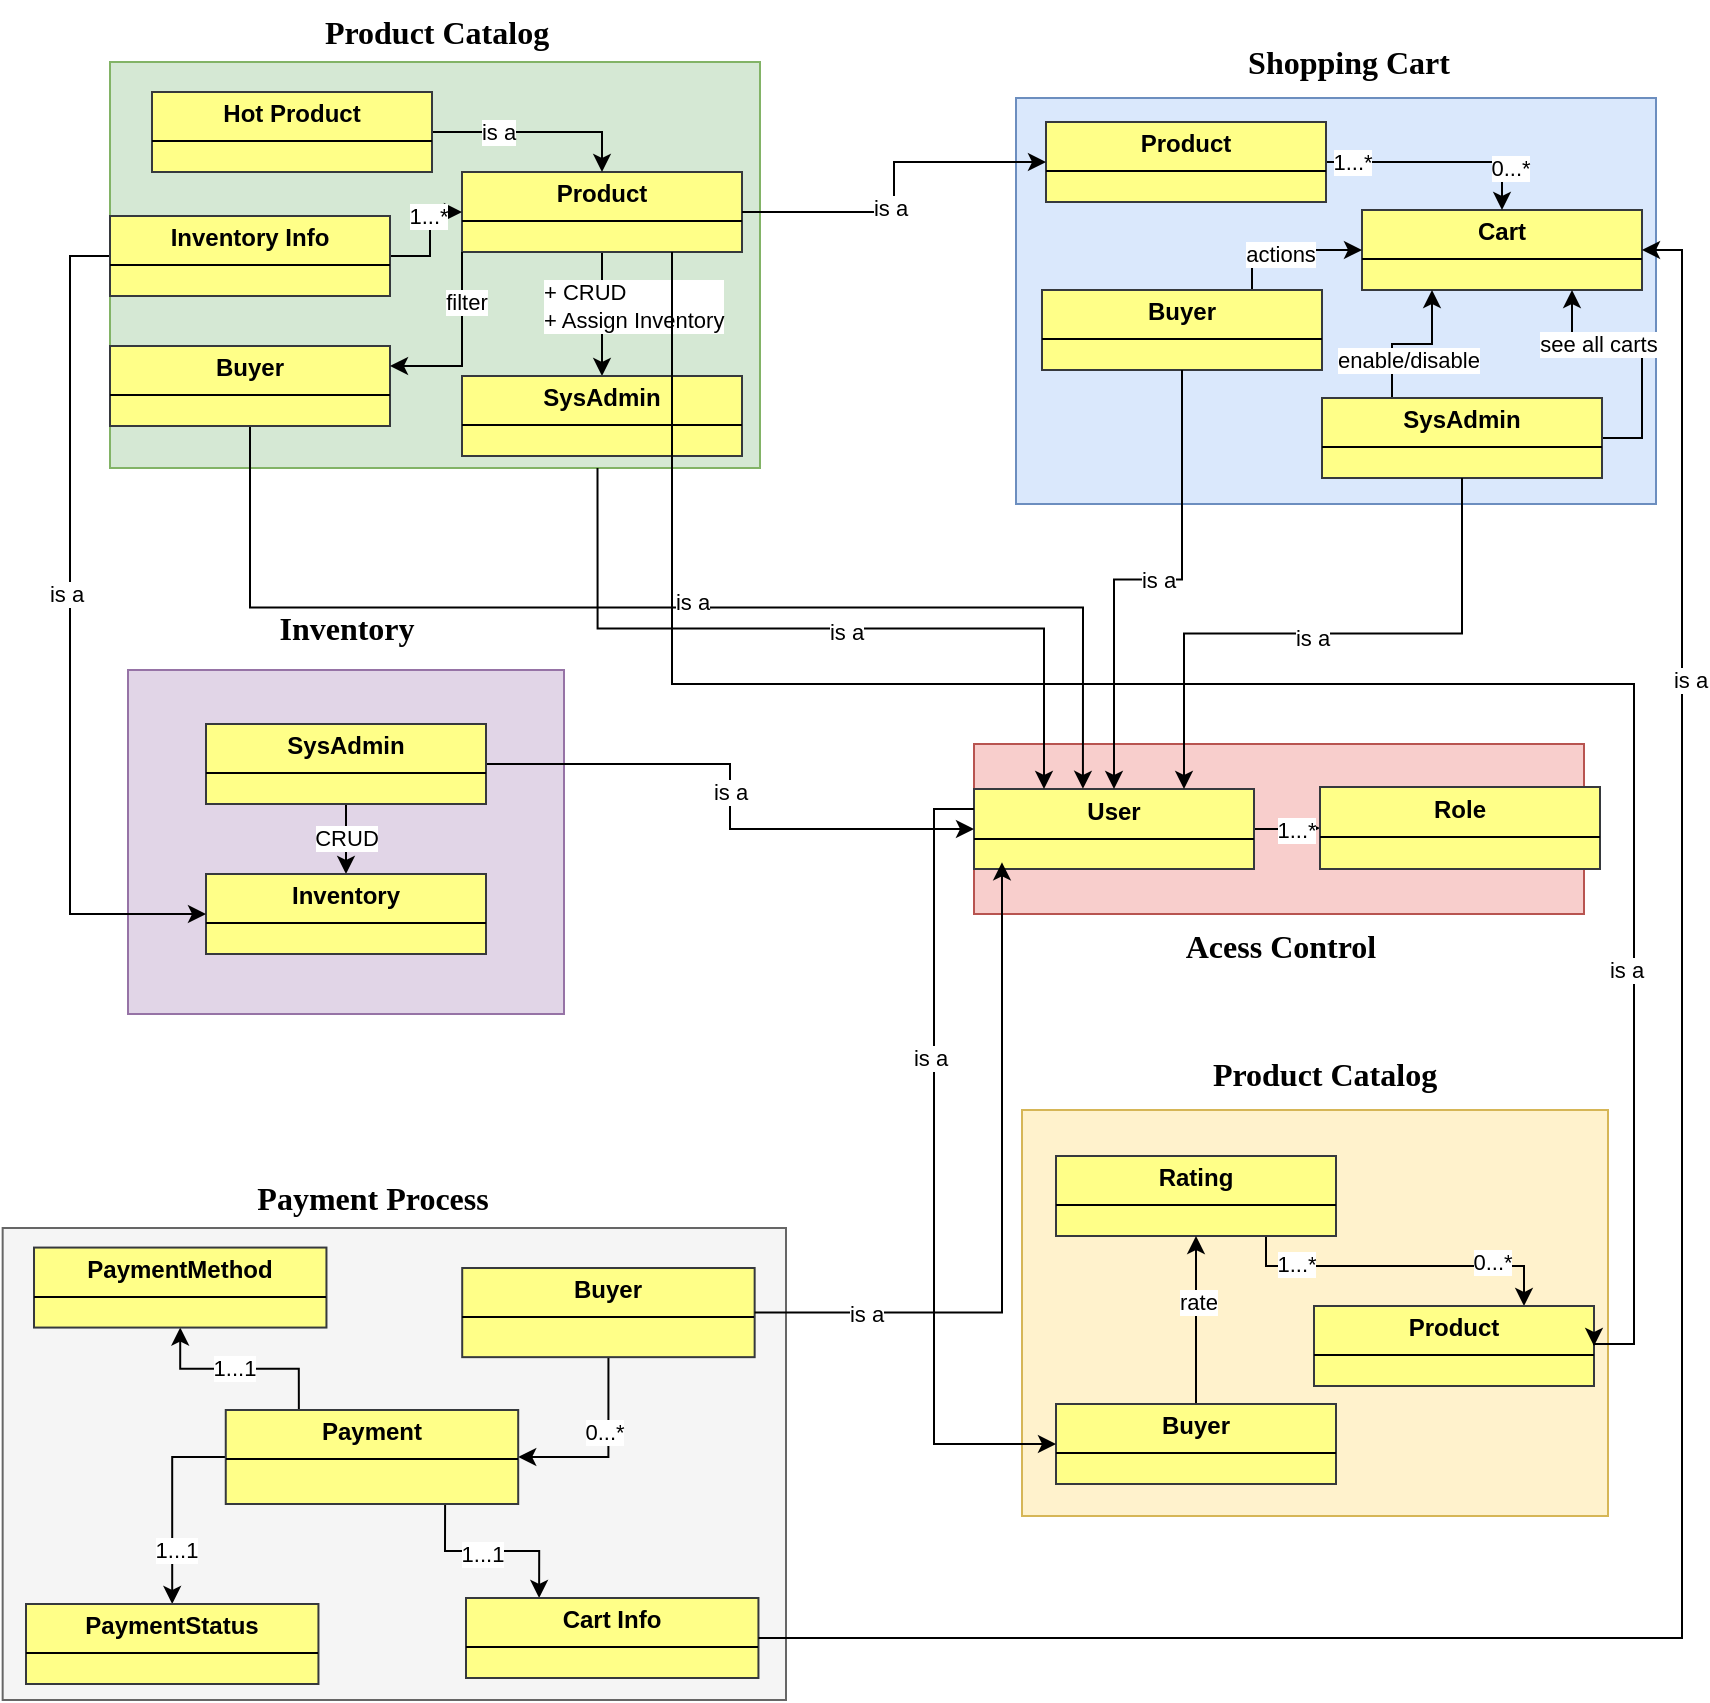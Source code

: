 <mxfile version="28.2.3">
  <diagram name="Conceptual Model (Original)" id="SswfyS4V0T0tMm6j7hZ1">
    <mxGraphModel dx="1442" dy="962" grid="0" gridSize="10" guides="1" tooltips="1" connect="1" arrows="1" fold="1" page="0" pageScale="1" pageWidth="827" pageHeight="1169" math="0" shadow="0">
      <root>
        <mxCell id="sfA238IPMwlKO-HkluRP-0" />
        <mxCell id="sfA238IPMwlKO-HkluRP-1" parent="sfA238IPMwlKO-HkluRP-0" />
        <mxCell id="sfA238IPMwlKO-HkluRP-2" value="" style="group" parent="sfA238IPMwlKO-HkluRP-1" connectable="0" vertex="1">
          <mxGeometry x="332" y="490" width="293" height="237" as="geometry" />
        </mxCell>
        <mxCell id="sfA238IPMwlKO-HkluRP-3" value="" style="rounded=0;whiteSpace=wrap;html=1;fillColor=#fff2cc;strokeColor=#d6b656;" parent="sfA238IPMwlKO-HkluRP-2" vertex="1">
          <mxGeometry y="34" width="293" height="203" as="geometry" />
        </mxCell>
        <mxCell id="sfA238IPMwlKO-HkluRP-4" value="Product Catalog" style="text;html=1;align=center;verticalAlign=middle;resizable=0;points=[];autosize=1;strokeColor=none;fillColor=none;fontSize=16;fontFamily=Times New Roman;fontStyle=1" parent="sfA238IPMwlKO-HkluRP-2" vertex="1">
          <mxGeometry x="89.5" width="122" height="31" as="geometry" />
        </mxCell>
        <mxCell id="sfA238IPMwlKO-HkluRP-5" style="edgeStyle=orthogonalEdgeStyle;rounded=0;orthogonalLoop=1;jettySize=auto;html=1;exitX=0.75;exitY=1;exitDx=0;exitDy=0;entryX=0.75;entryY=0;entryDx=0;entryDy=0;" parent="sfA238IPMwlKO-HkluRP-2" source="sfA238IPMwlKO-HkluRP-8" target="sfA238IPMwlKO-HkluRP-9" edge="1">
          <mxGeometry relative="1" as="geometry">
            <Array as="points">
              <mxPoint x="122" y="112" />
              <mxPoint x="251" y="112" />
            </Array>
          </mxGeometry>
        </mxCell>
        <mxCell id="sfA238IPMwlKO-HkluRP-6" value="1...*" style="edgeLabel;html=1;align=center;verticalAlign=middle;resizable=0;points=[];" parent="sfA238IPMwlKO-HkluRP-5" connectable="0" vertex="1">
          <mxGeometry x="-0.632" y="1" relative="1" as="geometry">
            <mxPoint as="offset" />
          </mxGeometry>
        </mxCell>
        <mxCell id="sfA238IPMwlKO-HkluRP-7" value="0...*" style="edgeLabel;html=1;align=center;verticalAlign=middle;resizable=0;points=[];" parent="sfA238IPMwlKO-HkluRP-5" connectable="0" vertex="1">
          <mxGeometry x="0.552" y="2" relative="1" as="geometry">
            <mxPoint as="offset" />
          </mxGeometry>
        </mxCell>
        <mxCell id="sfA238IPMwlKO-HkluRP-8" value="&lt;p style=&quot;margin:0px;margin-top:4px;text-align:center;&quot;&gt;&lt;b&gt;Rating&lt;/b&gt;&lt;/p&gt;&lt;hr size=&quot;1&quot; style=&quot;border-style:solid;&quot;&gt;&lt;div style=&quot;height:2px;&quot;&gt;&lt;/div&gt;" style="verticalAlign=top;align=left;overflow=fill;html=1;whiteSpace=wrap;fillColor=#ffff88;strokeColor=#36393d;" parent="sfA238IPMwlKO-HkluRP-2" vertex="1">
          <mxGeometry x="17" y="57" width="140" height="40" as="geometry" />
        </mxCell>
        <mxCell id="sfA238IPMwlKO-HkluRP-9" value="&lt;p style=&quot;margin:0px;margin-top:4px;text-align:center;&quot;&gt;&lt;b&gt;Product&lt;/b&gt;&lt;/p&gt;&lt;hr size=&quot;1&quot; style=&quot;border-style:solid;&quot;&gt;&lt;div style=&quot;height:2px;&quot;&gt;&lt;/div&gt;" style="verticalAlign=top;align=left;overflow=fill;html=1;whiteSpace=wrap;fillColor=#ffff88;strokeColor=#36393d;" parent="sfA238IPMwlKO-HkluRP-2" vertex="1">
          <mxGeometry x="146" y="132" width="140" height="40" as="geometry" />
        </mxCell>
        <mxCell id="sfA238IPMwlKO-HkluRP-10" style="edgeStyle=orthogonalEdgeStyle;rounded=0;orthogonalLoop=1;jettySize=auto;html=1;exitX=0.5;exitY=0;exitDx=0;exitDy=0;entryX=0.5;entryY=1;entryDx=0;entryDy=0;" parent="sfA238IPMwlKO-HkluRP-2" source="sfA238IPMwlKO-HkluRP-12" target="sfA238IPMwlKO-HkluRP-8" edge="1">
          <mxGeometry relative="1" as="geometry">
            <Array as="points">
              <mxPoint x="87" y="131" />
              <mxPoint x="87" y="131" />
            </Array>
          </mxGeometry>
        </mxCell>
        <mxCell id="sfA238IPMwlKO-HkluRP-11" value="rate" style="edgeLabel;html=1;align=center;verticalAlign=middle;resizable=0;points=[];" parent="sfA238IPMwlKO-HkluRP-10" connectable="0" vertex="1">
          <mxGeometry x="0.209" relative="1" as="geometry">
            <mxPoint x="1" as="offset" />
          </mxGeometry>
        </mxCell>
        <mxCell id="sfA238IPMwlKO-HkluRP-12" value="&lt;p style=&quot;margin:0px;margin-top:4px;text-align:center;&quot;&gt;&lt;b&gt;Buyer&lt;/b&gt;&lt;/p&gt;&lt;hr size=&quot;1&quot; style=&quot;border-style:solid;&quot;&gt;&lt;div style=&quot;height:2px;&quot;&gt;&lt;/div&gt;" style="verticalAlign=top;align=left;overflow=fill;html=1;whiteSpace=wrap;fillColor=#ffff88;strokeColor=#36393d;" parent="sfA238IPMwlKO-HkluRP-2" vertex="1">
          <mxGeometry x="17" y="181" width="140" height="40" as="geometry" />
        </mxCell>
        <mxCell id="sfA238IPMwlKO-HkluRP-13" value="" style="group" parent="sfA238IPMwlKO-HkluRP-1" connectable="0" vertex="1">
          <mxGeometry x="-162" y="556" width="376" height="263" as="geometry" />
        </mxCell>
        <mxCell id="sfA238IPMwlKO-HkluRP-14" value="" style="rounded=0;whiteSpace=wrap;html=1;fillColor=#f5f5f5;strokeColor=#666666;fontColor=#333333;" parent="sfA238IPMwlKO-HkluRP-13" vertex="1">
          <mxGeometry x="-15.67" y="27" width="391.67" height="236" as="geometry" />
        </mxCell>
        <mxCell id="sfA238IPMwlKO-HkluRP-15" value="Payment Process&lt;span style=&quot;color: rgba(0, 0, 0, 0); font-family: monospace; font-size: 0px; font-weight: 400; text-align: start;&quot;&gt;%3CmxGraphModel%3E%3Croot%3E%3CmxCell%20id%3D%220%22%2F%3E%3CmxCell%20id%3D%221%22%20parent%3D%220%22%2F%3E%3CmxCell%20id%3D%222%22%20value%3D%22Product%20Catalog%22%20style%3D%22text%3Bhtml%3D1%3Balign%3Dcenter%3BverticalAlign%3Dmiddle%3Bresizable%3D0%3Bpoints%3D%5B%5D%3Bautosize%3D1%3BstrokeColor%3Dnone%3BfillColor%3Dnone%3BfontSize%3D16%3BfontFamily%3DTimes%20New%20Roman%3BfontStyle%3D1%22%20vertex%3D%221%22%20parent%3D%221%22%3E%3CmxGeometry%20x%3D%22-34.5%22%20y%3D%22-31%22%20width%3D%22122%22%20height%3D%2231%22%20as%3D%22geometry%22%2F%3E%3C%2FmxCell%3E%3C%2Froot%3E%3C%2FmxGraphModel%3E&lt;/span&gt;" style="text;html=1;align=center;verticalAlign=middle;resizable=0;points=[];autosize=1;strokeColor=none;fillColor=none;fontSize=16;fontFamily=Times New Roman;fontStyle=1" parent="sfA238IPMwlKO-HkluRP-13" vertex="1">
          <mxGeometry x="105.493" y="-4.0" width="127" height="31" as="geometry" />
        </mxCell>
        <mxCell id="sfA238IPMwlKO-HkluRP-16" style="edgeStyle=orthogonalEdgeStyle;rounded=0;orthogonalLoop=1;jettySize=auto;html=1;exitX=0.5;exitY=1;exitDx=0;exitDy=0;entryX=1;entryY=0.5;entryDx=0;entryDy=0;" parent="sfA238IPMwlKO-HkluRP-13" source="sfA238IPMwlKO-HkluRP-18" target="sfA238IPMwlKO-HkluRP-25" edge="1">
          <mxGeometry relative="1" as="geometry" />
        </mxCell>
        <mxCell id="sfA238IPMwlKO-HkluRP-17" value="0...*" style="edgeLabel;html=1;align=center;verticalAlign=middle;resizable=0;points=[];" parent="sfA238IPMwlKO-HkluRP-16" connectable="0" vertex="1">
          <mxGeometry x="-0.208" y="-2" relative="1" as="geometry">
            <mxPoint as="offset" />
          </mxGeometry>
        </mxCell>
        <mxCell id="sfA238IPMwlKO-HkluRP-18" value="&lt;p style=&quot;margin:0px;margin-top:4px;text-align:center;&quot;&gt;&lt;b&gt;Buyer&lt;/b&gt;&lt;/p&gt;&lt;hr size=&quot;1&quot; style=&quot;border-style:solid;&quot;&gt;&lt;div style=&quot;height:2px;&quot;&gt;&lt;/div&gt;" style="verticalAlign=top;align=left;overflow=fill;html=1;whiteSpace=wrap;fillColor=#ffff88;strokeColor=#36393d;" parent="sfA238IPMwlKO-HkluRP-13" vertex="1">
          <mxGeometry x="214.107" y="47.003" width="146.222" height="44.576" as="geometry" />
        </mxCell>
        <mxCell id="sfA238IPMwlKO-HkluRP-19" style="edgeStyle=orthogonalEdgeStyle;rounded=0;orthogonalLoop=1;jettySize=auto;html=1;exitX=0.75;exitY=1;exitDx=0;exitDy=0;entryX=0.25;entryY=0;entryDx=0;entryDy=0;" parent="sfA238IPMwlKO-HkluRP-13" source="sfA238IPMwlKO-HkluRP-25" target="sfA238IPMwlKO-HkluRP-28" edge="1">
          <mxGeometry relative="1" as="geometry" />
        </mxCell>
        <mxCell id="sfA238IPMwlKO-HkluRP-20" value="1...1" style="edgeLabel;html=1;align=center;verticalAlign=middle;resizable=0;points=[];" parent="sfA238IPMwlKO-HkluRP-19" connectable="0" vertex="1">
          <mxGeometry x="-0.107" y="-1" relative="1" as="geometry">
            <mxPoint as="offset" />
          </mxGeometry>
        </mxCell>
        <mxCell id="sfA238IPMwlKO-HkluRP-21" style="edgeStyle=orthogonalEdgeStyle;rounded=0;orthogonalLoop=1;jettySize=auto;html=1;exitX=0;exitY=0.5;exitDx=0;exitDy=0;" parent="sfA238IPMwlKO-HkluRP-13" source="sfA238IPMwlKO-HkluRP-25" target="sfA238IPMwlKO-HkluRP-27" edge="1">
          <mxGeometry relative="1" as="geometry" />
        </mxCell>
        <mxCell id="sfA238IPMwlKO-HkluRP-22" value="1...1" style="edgeLabel;html=1;align=center;verticalAlign=middle;resizable=0;points=[];" parent="sfA238IPMwlKO-HkluRP-21" connectable="0" vertex="1">
          <mxGeometry x="0.466" y="2" relative="1" as="geometry">
            <mxPoint as="offset" />
          </mxGeometry>
        </mxCell>
        <mxCell id="sfA238IPMwlKO-HkluRP-23" style="edgeStyle=orthogonalEdgeStyle;rounded=0;orthogonalLoop=1;jettySize=auto;html=1;exitX=0.25;exitY=0;exitDx=0;exitDy=0;entryX=0.5;entryY=1;entryDx=0;entryDy=0;" parent="sfA238IPMwlKO-HkluRP-13" source="sfA238IPMwlKO-HkluRP-25" target="sfA238IPMwlKO-HkluRP-26" edge="1">
          <mxGeometry relative="1" as="geometry" />
        </mxCell>
        <mxCell id="sfA238IPMwlKO-HkluRP-24" value="1...1" style="edgeLabel;html=1;align=center;verticalAlign=middle;resizable=0;points=[];" parent="sfA238IPMwlKO-HkluRP-23" connectable="0" vertex="1">
          <mxGeometry x="0.054" y="-1" relative="1" as="geometry">
            <mxPoint as="offset" />
          </mxGeometry>
        </mxCell>
        <mxCell id="sfA238IPMwlKO-HkluRP-25" value="&lt;p style=&quot;margin:0px;margin-top:4px;text-align:center;&quot;&gt;&lt;b&gt;Payment&lt;/b&gt;&lt;/p&gt;&lt;hr size=&quot;1&quot; style=&quot;border-style:solid;&quot;&gt;&lt;div style=&quot;height:2px;&quot;&gt;&lt;/div&gt;" style="verticalAlign=top;align=left;overflow=fill;html=1;whiteSpace=wrap;fillColor=#ffff88;strokeColor=#36393d;" parent="sfA238IPMwlKO-HkluRP-13" vertex="1">
          <mxGeometry x="95.878" y="118" width="146.222" height="47" as="geometry" />
        </mxCell>
        <mxCell id="sfA238IPMwlKO-HkluRP-26" value="&lt;p style=&quot;margin:0px;margin-top:4px;text-align:center;&quot;&gt;&lt;b&gt;PaymentMethod&lt;/b&gt;&lt;/p&gt;&lt;hr size=&quot;1&quot; style=&quot;border-style:solid;&quot;&gt;&lt;div style=&quot;height:2px;&quot;&gt;&lt;/div&gt;" style="verticalAlign=top;align=left;overflow=fill;html=1;whiteSpace=wrap;fillColor=#ffff88;strokeColor=#36393d;" parent="sfA238IPMwlKO-HkluRP-13" vertex="1">
          <mxGeometry x="0.004" y="36.78" width="146.222" height="40" as="geometry" />
        </mxCell>
        <mxCell id="sfA238IPMwlKO-HkluRP-27" value="&lt;p style=&quot;margin:0px;margin-top:4px;text-align:center;&quot;&gt;&lt;b&gt;PaymentStatus&lt;/b&gt;&lt;/p&gt;&lt;hr size=&quot;1&quot; style=&quot;border-style:solid;&quot;&gt;&lt;div style=&quot;height:2px;&quot;&gt;&lt;/div&gt;" style="verticalAlign=top;align=left;overflow=fill;html=1;whiteSpace=wrap;fillColor=#ffff88;strokeColor=#36393d;" parent="sfA238IPMwlKO-HkluRP-13" vertex="1">
          <mxGeometry x="-4" y="215" width="146.222" height="40" as="geometry" />
        </mxCell>
        <mxCell id="sfA238IPMwlKO-HkluRP-28" value="&lt;p style=&quot;margin:0px;margin-top:4px;text-align:center;&quot;&gt;&lt;b&gt;Cart Info&lt;/b&gt;&lt;/p&gt;&lt;hr size=&quot;1&quot; style=&quot;border-style:solid;&quot;&gt;&lt;div style=&quot;height:2px;&quot;&gt;&lt;/div&gt;" style="verticalAlign=top;align=left;overflow=fill;html=1;whiteSpace=wrap;fillColor=#ffff88;strokeColor=#36393d;" parent="sfA238IPMwlKO-HkluRP-13" vertex="1">
          <mxGeometry x="216.001" y="212" width="146.222" height="40" as="geometry" />
        </mxCell>
        <mxCell id="sfA238IPMwlKO-HkluRP-29" value="" style="group" parent="sfA238IPMwlKO-HkluRP-1" connectable="0" vertex="1">
          <mxGeometry x="308" y="305" width="305" height="152" as="geometry" />
        </mxCell>
        <mxCell id="sfA238IPMwlKO-HkluRP-30" value="" style="group" parent="sfA238IPMwlKO-HkluRP-29" connectable="0" vertex="1">
          <mxGeometry width="305" height="121" as="geometry" />
        </mxCell>
        <mxCell id="sfA238IPMwlKO-HkluRP-31" value="" style="rounded=0;whiteSpace=wrap;html=1;fillColor=#f8cecc;strokeColor=#b85450;" parent="sfA238IPMwlKO-HkluRP-30" vertex="1">
          <mxGeometry y="36" width="305" height="85" as="geometry" />
        </mxCell>
        <mxCell id="sfA238IPMwlKO-HkluRP-32" style="edgeStyle=orthogonalEdgeStyle;rounded=0;orthogonalLoop=1;jettySize=auto;html=1;exitX=1;exitY=0.5;exitDx=0;exitDy=0;" parent="sfA238IPMwlKO-HkluRP-30" source="sfA238IPMwlKO-HkluRP-34" target="sfA238IPMwlKO-HkluRP-35" edge="1">
          <mxGeometry relative="1" as="geometry" />
        </mxCell>
        <mxCell id="sfA238IPMwlKO-HkluRP-33" value="1...*" style="edgeLabel;html=1;align=center;verticalAlign=middle;resizable=0;points=[];" parent="sfA238IPMwlKO-HkluRP-32" connectable="0" vertex="1">
          <mxGeometry x="0.284" y="-1" relative="1" as="geometry">
            <mxPoint as="offset" />
          </mxGeometry>
        </mxCell>
        <mxCell id="sfA238IPMwlKO-HkluRP-34" value="&lt;p style=&quot;margin:0px;margin-top:4px;text-align:center;&quot;&gt;&lt;b&gt;User&lt;/b&gt;&lt;/p&gt;&lt;hr size=&quot;1&quot; style=&quot;border-style:solid;&quot;&gt;&lt;div style=&quot;height:2px;&quot;&gt;&lt;/div&gt;" style="verticalAlign=top;align=left;overflow=fill;html=1;whiteSpace=wrap;fillColor=#ffff88;strokeColor=#36393d;" parent="sfA238IPMwlKO-HkluRP-30" vertex="1">
          <mxGeometry y="58.5" width="140" height="40" as="geometry" />
        </mxCell>
        <mxCell id="sfA238IPMwlKO-HkluRP-35" value="&lt;p style=&quot;margin:0px;margin-top:4px;text-align:center;&quot;&gt;&lt;b&gt;Role&lt;/b&gt;&lt;/p&gt;&lt;hr size=&quot;1&quot; style=&quot;border-style:solid;&quot;&gt;&lt;div style=&quot;height:2px;&quot;&gt;&lt;/div&gt;" style="verticalAlign=top;align=left;overflow=fill;html=1;whiteSpace=wrap;fillColor=#ffff88;strokeColor=#36393d;" parent="sfA238IPMwlKO-HkluRP-30" vertex="1">
          <mxGeometry x="173" y="57.5" width="140" height="41" as="geometry" />
        </mxCell>
        <mxCell id="sfA238IPMwlKO-HkluRP-36" value="Acess Control" style="text;html=1;align=center;verticalAlign=middle;resizable=0;points=[];autosize=1;strokeColor=none;fillColor=none;fontSize=16;fontFamily=Times New Roman;fontStyle=1" parent="sfA238IPMwlKO-HkluRP-29" vertex="1">
          <mxGeometry x="98" y="121" width="109" height="31" as="geometry" />
        </mxCell>
        <mxCell id="sfA238IPMwlKO-HkluRP-37" value="" style="group" parent="sfA238IPMwlKO-HkluRP-1" connectable="0" vertex="1">
          <mxGeometry x="-115" y="267" width="218" height="209" as="geometry" />
        </mxCell>
        <mxCell id="sfA238IPMwlKO-HkluRP-38" value="" style="rounded=0;whiteSpace=wrap;html=1;fillColor=#e1d5e7;strokeColor=#9673a6;" parent="sfA238IPMwlKO-HkluRP-37" vertex="1">
          <mxGeometry y="37" width="218" height="172" as="geometry" />
        </mxCell>
        <mxCell id="sfA238IPMwlKO-HkluRP-39" value="Inventory" style="text;html=1;align=center;verticalAlign=middle;resizable=0;points=[];autosize=1;strokeColor=none;fillColor=none;fontSize=16;fontFamily=Times New Roman;fontStyle=1" parent="sfA238IPMwlKO-HkluRP-37" vertex="1">
          <mxGeometry x="69" width="80" height="31" as="geometry" />
        </mxCell>
        <mxCell id="sfA238IPMwlKO-HkluRP-40" value="" style="group" parent="sfA238IPMwlKO-HkluRP-1" connectable="0" vertex="1">
          <mxGeometry x="329" y="-16" width="320" height="237" as="geometry" />
        </mxCell>
        <mxCell id="sfA238IPMwlKO-HkluRP-41" value="" style="rounded=0;whiteSpace=wrap;html=1;fillColor=#dae8fc;strokeColor=#6c8ebf;" parent="sfA238IPMwlKO-HkluRP-40" vertex="1">
          <mxGeometry y="34" width="320" height="203" as="geometry" />
        </mxCell>
        <mxCell id="sfA238IPMwlKO-HkluRP-42" value="Shopping Cart" style="text;html=1;align=center;verticalAlign=middle;resizable=0;points=[];autosize=1;strokeColor=none;fillColor=none;fontSize=16;fontFamily=Times New Roman;fontStyle=1" parent="sfA238IPMwlKO-HkluRP-40" vertex="1">
          <mxGeometry x="110.853" width="111" height="31" as="geometry" />
        </mxCell>
        <mxCell id="sfA238IPMwlKO-HkluRP-43" value="&lt;p style=&quot;margin:0px;margin-top:4px;text-align:center;&quot;&gt;&lt;b&gt;Cart&lt;/b&gt;&lt;/p&gt;&lt;hr size=&quot;1&quot; style=&quot;border-style:solid;&quot;&gt;&lt;div style=&quot;height:2px;&quot;&gt;&lt;/div&gt;" style="verticalAlign=top;align=left;overflow=fill;html=1;whiteSpace=wrap;fillColor=#ffff88;strokeColor=#36393d;" parent="sfA238IPMwlKO-HkluRP-40" vertex="1">
          <mxGeometry x="173" y="90" width="140" height="40" as="geometry" />
        </mxCell>
        <mxCell id="sfA238IPMwlKO-HkluRP-44" style="edgeStyle=orthogonalEdgeStyle;rounded=0;orthogonalLoop=1;jettySize=auto;html=1;exitX=1;exitY=0.5;exitDx=0;exitDy=0;entryX=0.5;entryY=0;entryDx=0;entryDy=0;" parent="sfA238IPMwlKO-HkluRP-40" source="sfA238IPMwlKO-HkluRP-47" target="sfA238IPMwlKO-HkluRP-43" edge="1">
          <mxGeometry relative="1" as="geometry" />
        </mxCell>
        <mxCell id="sfA238IPMwlKO-HkluRP-45" value="1...*" style="edgeLabel;html=1;align=center;verticalAlign=middle;resizable=0;points=[];" parent="sfA238IPMwlKO-HkluRP-44" connectable="0" vertex="1">
          <mxGeometry x="-0.768" relative="1" as="geometry">
            <mxPoint as="offset" />
          </mxGeometry>
        </mxCell>
        <mxCell id="sfA238IPMwlKO-HkluRP-46" value="0...*" style="edgeLabel;html=1;align=center;verticalAlign=middle;resizable=0;points=[];" parent="sfA238IPMwlKO-HkluRP-44" connectable="0" vertex="1">
          <mxGeometry x="0.789" y="-2" relative="1" as="geometry">
            <mxPoint x="6" y="-9" as="offset" />
          </mxGeometry>
        </mxCell>
        <mxCell id="sfA238IPMwlKO-HkluRP-47" value="&lt;p style=&quot;margin:0px;margin-top:4px;text-align:center;&quot;&gt;&lt;b&gt;Product&lt;/b&gt;&lt;/p&gt;&lt;hr size=&quot;1&quot; style=&quot;border-style:solid;&quot;&gt;&lt;div style=&quot;height:2px;&quot;&gt;&lt;/div&gt;" style="verticalAlign=top;align=left;overflow=fill;html=1;whiteSpace=wrap;fillColor=#ffff88;strokeColor=#36393d;" parent="sfA238IPMwlKO-HkluRP-40" vertex="1">
          <mxGeometry x="15" y="46" width="140" height="40" as="geometry" />
        </mxCell>
        <mxCell id="sfA238IPMwlKO-HkluRP-48" style="edgeStyle=orthogonalEdgeStyle;rounded=0;orthogonalLoop=1;jettySize=auto;html=1;exitX=0.25;exitY=0;exitDx=0;exitDy=0;entryX=0.25;entryY=1;entryDx=0;entryDy=0;" parent="sfA238IPMwlKO-HkluRP-40" source="sfA238IPMwlKO-HkluRP-52" target="sfA238IPMwlKO-HkluRP-43" edge="1">
          <mxGeometry relative="1" as="geometry" />
        </mxCell>
        <mxCell id="sfA238IPMwlKO-HkluRP-49" value="enable/disable" style="edgeLabel;html=1;align=center;verticalAlign=middle;resizable=0;points=[];" parent="sfA238IPMwlKO-HkluRP-48" connectable="0" vertex="1">
          <mxGeometry x="-0.438" y="1" relative="1" as="geometry">
            <mxPoint x="9" y="2" as="offset" />
          </mxGeometry>
        </mxCell>
        <mxCell id="sfA238IPMwlKO-HkluRP-50" style="edgeStyle=orthogonalEdgeStyle;rounded=0;orthogonalLoop=1;jettySize=auto;html=1;exitX=1;exitY=0.5;exitDx=0;exitDy=0;entryX=0.75;entryY=1;entryDx=0;entryDy=0;" parent="sfA238IPMwlKO-HkluRP-40" source="sfA238IPMwlKO-HkluRP-52" target="sfA238IPMwlKO-HkluRP-43" edge="1">
          <mxGeometry relative="1" as="geometry" />
        </mxCell>
        <mxCell id="sfA238IPMwlKO-HkluRP-51" value="see all carts" style="edgeLabel;html=1;align=center;verticalAlign=middle;resizable=0;points=[];" parent="sfA238IPMwlKO-HkluRP-50" connectable="0" vertex="1">
          <mxGeometry x="0.38" relative="1" as="geometry">
            <mxPoint as="offset" />
          </mxGeometry>
        </mxCell>
        <mxCell id="sfA238IPMwlKO-HkluRP-52" value="&lt;p style=&quot;margin:0px;margin-top:4px;text-align:center;&quot;&gt;&lt;b&gt;SysAdmin&lt;/b&gt;&lt;/p&gt;&lt;hr size=&quot;1&quot; style=&quot;border-style:solid;&quot;&gt;&lt;div style=&quot;height:2px;&quot;&gt;&lt;/div&gt;" style="verticalAlign=top;align=left;overflow=fill;html=1;whiteSpace=wrap;fillColor=#ffff88;strokeColor=#36393d;" parent="sfA238IPMwlKO-HkluRP-40" vertex="1">
          <mxGeometry x="153" y="184" width="140" height="40" as="geometry" />
        </mxCell>
        <mxCell id="sfA238IPMwlKO-HkluRP-53" style="edgeStyle=orthogonalEdgeStyle;rounded=0;orthogonalLoop=1;jettySize=auto;html=1;exitX=0.75;exitY=0;exitDx=0;exitDy=0;" parent="sfA238IPMwlKO-HkluRP-40" source="sfA238IPMwlKO-HkluRP-55" target="sfA238IPMwlKO-HkluRP-43" edge="1">
          <mxGeometry relative="1" as="geometry" />
        </mxCell>
        <mxCell id="sfA238IPMwlKO-HkluRP-54" value="actions" style="edgeLabel;html=1;align=center;verticalAlign=middle;resizable=0;points=[];" parent="sfA238IPMwlKO-HkluRP-53" connectable="0" vertex="1">
          <mxGeometry x="-0.093" y="-2" relative="1" as="geometry">
            <mxPoint as="offset" />
          </mxGeometry>
        </mxCell>
        <mxCell id="sfA238IPMwlKO-HkluRP-55" value="&lt;p style=&quot;margin:0px;margin-top:4px;text-align:center;&quot;&gt;&lt;b&gt;Buyer&lt;/b&gt;&lt;/p&gt;&lt;hr size=&quot;1&quot; style=&quot;border-style:solid;&quot;&gt;&lt;div style=&quot;height:2px;&quot;&gt;&lt;/div&gt;" style="verticalAlign=top;align=left;overflow=fill;html=1;whiteSpace=wrap;fillColor=#ffff88;strokeColor=#36393d;" parent="sfA238IPMwlKO-HkluRP-40" vertex="1">
          <mxGeometry x="13" y="130" width="140" height="40" as="geometry" />
        </mxCell>
        <mxCell id="sfA238IPMwlKO-HkluRP-56" value="" style="group" parent="sfA238IPMwlKO-HkluRP-1" connectable="0" vertex="1">
          <mxGeometry x="-124" y="-31" width="325" height="234" as="geometry" />
        </mxCell>
        <mxCell id="sfA238IPMwlKO-HkluRP-57" value="" style="rounded=0;whiteSpace=wrap;html=1;fillColor=#d5e8d4;strokeColor=#82b366;" parent="sfA238IPMwlKO-HkluRP-56" vertex="1">
          <mxGeometry y="31" width="325" height="203" as="geometry" />
        </mxCell>
        <mxCell id="sfA238IPMwlKO-HkluRP-58" value="Product Catalog" style="text;html=1;align=center;verticalAlign=middle;resizable=0;points=[];autosize=1;strokeColor=none;fillColor=none;fontSize=16;fontFamily=Times New Roman;fontStyle=1" parent="sfA238IPMwlKO-HkluRP-56" vertex="1">
          <mxGeometry x="101.5" width="122" height="31" as="geometry" />
        </mxCell>
        <mxCell id="sfA238IPMwlKO-HkluRP-59" style="edgeStyle=orthogonalEdgeStyle;rounded=0;orthogonalLoop=1;jettySize=auto;html=1;exitX=0.5;exitY=1;exitDx=0;exitDy=0;entryX=0.5;entryY=0;entryDx=0;entryDy=0;" parent="sfA238IPMwlKO-HkluRP-56" source="sfA238IPMwlKO-HkluRP-61" target="sfA238IPMwlKO-HkluRP-62" edge="1">
          <mxGeometry relative="1" as="geometry" />
        </mxCell>
        <mxCell id="sfA238IPMwlKO-HkluRP-60" value="+ CRUD&lt;div&gt;+ Assign Inventory&lt;/div&gt;" style="edgeLabel;html=1;align=left;verticalAlign=middle;resizable=0;points=[];" parent="sfA238IPMwlKO-HkluRP-59" connectable="0" vertex="1">
          <mxGeometry x="-0.252" y="-1" relative="1" as="geometry">
            <mxPoint x="-30" y="4" as="offset" />
          </mxGeometry>
        </mxCell>
        <mxCell id="sfA238IPMwlKO-HkluRP-61" value="&lt;p style=&quot;margin:0px;margin-top:4px;text-align:center;&quot;&gt;&lt;b&gt;Product&lt;/b&gt;&lt;/p&gt;&lt;hr size=&quot;1&quot; style=&quot;border-style:solid;&quot;&gt;&lt;div style=&quot;height:2px;&quot;&gt;&lt;/div&gt;" style="verticalAlign=top;align=left;overflow=fill;html=1;whiteSpace=wrap;fillColor=#ffff88;strokeColor=#36393d;" parent="sfA238IPMwlKO-HkluRP-56" vertex="1">
          <mxGeometry x="176" y="86" width="140" height="40" as="geometry" />
        </mxCell>
        <mxCell id="sfA238IPMwlKO-HkluRP-62" value="&lt;p style=&quot;margin:0px;margin-top:4px;text-align:center;&quot;&gt;&lt;b&gt;SysAdmin&lt;/b&gt;&lt;/p&gt;&lt;hr size=&quot;1&quot; style=&quot;border-style:solid;&quot;&gt;&lt;div style=&quot;height:2px;&quot;&gt;&lt;/div&gt;" style="verticalAlign=top;align=left;overflow=fill;html=1;whiteSpace=wrap;fillColor=#ffff88;strokeColor=#36393d;" parent="sfA238IPMwlKO-HkluRP-56" vertex="1">
          <mxGeometry x="176" y="188" width="140" height="40" as="geometry" />
        </mxCell>
        <mxCell id="sfA238IPMwlKO-HkluRP-63" style="edgeStyle=orthogonalEdgeStyle;rounded=0;orthogonalLoop=1;jettySize=auto;html=1;exitX=0.5;exitY=1;exitDx=0;exitDy=0;entryX=0.5;entryY=0;entryDx=0;entryDy=0;" parent="sfA238IPMwlKO-HkluRP-1" source="sfA238IPMwlKO-HkluRP-67" target="sfA238IPMwlKO-HkluRP-68" edge="1">
          <mxGeometry relative="1" as="geometry" />
        </mxCell>
        <mxCell id="sfA238IPMwlKO-HkluRP-64" value="CRUD" style="edgeLabel;html=1;align=center;verticalAlign=middle;resizable=0;points=[];" parent="sfA238IPMwlKO-HkluRP-63" connectable="0" vertex="1">
          <mxGeometry x="-0.017" relative="1" as="geometry">
            <mxPoint as="offset" />
          </mxGeometry>
        </mxCell>
        <mxCell id="sfA238IPMwlKO-HkluRP-65" style="edgeStyle=orthogonalEdgeStyle;rounded=0;orthogonalLoop=1;jettySize=auto;html=1;exitX=1;exitY=0.5;exitDx=0;exitDy=0;entryX=0;entryY=0.5;entryDx=0;entryDy=0;" parent="sfA238IPMwlKO-HkluRP-1" source="sfA238IPMwlKO-HkluRP-67" target="sfA238IPMwlKO-HkluRP-34" edge="1">
          <mxGeometry relative="1" as="geometry" />
        </mxCell>
        <mxCell id="sfA238IPMwlKO-HkluRP-66" value="is a" style="edgeLabel;html=1;align=center;verticalAlign=middle;resizable=0;points=[];" parent="sfA238IPMwlKO-HkluRP-65" connectable="0" vertex="1">
          <mxGeometry x="-0.015" relative="1" as="geometry">
            <mxPoint as="offset" />
          </mxGeometry>
        </mxCell>
        <mxCell id="sfA238IPMwlKO-HkluRP-67" value="&lt;p style=&quot;margin:0px;margin-top:4px;text-align:center;&quot;&gt;&lt;b&gt;SysAdmin&lt;/b&gt;&lt;/p&gt;&lt;hr size=&quot;1&quot; style=&quot;border-style:solid;&quot;&gt;&lt;div style=&quot;height:2px;&quot;&gt;&lt;/div&gt;" style="verticalAlign=top;align=left;overflow=fill;html=1;whiteSpace=wrap;fillColor=#ffff88;strokeColor=#36393d;" parent="sfA238IPMwlKO-HkluRP-1" vertex="1">
          <mxGeometry x="-76" y="331" width="140" height="40" as="geometry" />
        </mxCell>
        <mxCell id="sfA238IPMwlKO-HkluRP-68" value="&lt;p style=&quot;margin:0px;margin-top:4px;text-align:center;&quot;&gt;&lt;b&gt;Inventory&lt;/b&gt;&lt;/p&gt;&lt;hr size=&quot;1&quot; style=&quot;border-style:solid;&quot;&gt;&lt;div style=&quot;height:2px;&quot;&gt;&lt;/div&gt;" style="verticalAlign=top;align=left;overflow=fill;html=1;whiteSpace=wrap;fillColor=#ffff88;strokeColor=#36393d;" parent="sfA238IPMwlKO-HkluRP-1" vertex="1">
          <mxGeometry x="-76" y="406" width="140" height="40" as="geometry" />
        </mxCell>
        <mxCell id="sfA238IPMwlKO-HkluRP-69" style="edgeStyle=orthogonalEdgeStyle;rounded=0;orthogonalLoop=1;jettySize=auto;html=1;exitX=1;exitY=0.5;exitDx=0;exitDy=0;entryX=0.5;entryY=0;entryDx=0;entryDy=0;" parent="sfA238IPMwlKO-HkluRP-1" source="sfA238IPMwlKO-HkluRP-71" target="sfA238IPMwlKO-HkluRP-61" edge="1">
          <mxGeometry relative="1" as="geometry" />
        </mxCell>
        <mxCell id="sfA238IPMwlKO-HkluRP-70" value="is a" style="edgeLabel;html=1;align=center;verticalAlign=middle;resizable=0;points=[];" parent="sfA238IPMwlKO-HkluRP-69" connectable="0" vertex="1">
          <mxGeometry x="-0.367" relative="1" as="geometry">
            <mxPoint as="offset" />
          </mxGeometry>
        </mxCell>
        <mxCell id="sfA238IPMwlKO-HkluRP-71" value="&lt;p style=&quot;margin:0px;margin-top:4px;text-align:center;&quot;&gt;&lt;b&gt;Hot Product&lt;/b&gt;&lt;/p&gt;&lt;hr size=&quot;1&quot; style=&quot;border-style:solid;&quot;&gt;&lt;div style=&quot;height:2px;&quot;&gt;&lt;/div&gt;" style="verticalAlign=top;align=left;overflow=fill;html=1;whiteSpace=wrap;fillColor=#ffff88;strokeColor=#36393d;" parent="sfA238IPMwlKO-HkluRP-1" vertex="1">
          <mxGeometry x="-103" y="15" width="140" height="40" as="geometry" />
        </mxCell>
        <mxCell id="sfA238IPMwlKO-HkluRP-72" style="edgeStyle=orthogonalEdgeStyle;rounded=0;orthogonalLoop=1;jettySize=auto;html=1;exitX=1;exitY=0.5;exitDx=0;exitDy=0;" parent="sfA238IPMwlKO-HkluRP-1" source="sfA238IPMwlKO-HkluRP-76" target="sfA238IPMwlKO-HkluRP-61" edge="1">
          <mxGeometry relative="1" as="geometry" />
        </mxCell>
        <mxCell id="sfA238IPMwlKO-HkluRP-73" value="1...*" style="edgeLabel;html=1;align=center;verticalAlign=middle;resizable=0;points=[];" parent="sfA238IPMwlKO-HkluRP-72" connectable="0" vertex="1">
          <mxGeometry x="0.372" y="1" relative="1" as="geometry">
            <mxPoint as="offset" />
          </mxGeometry>
        </mxCell>
        <mxCell id="sfA238IPMwlKO-HkluRP-74" style="edgeStyle=orthogonalEdgeStyle;rounded=0;orthogonalLoop=1;jettySize=auto;html=1;exitX=0;exitY=0.5;exitDx=0;exitDy=0;entryX=0;entryY=0.5;entryDx=0;entryDy=0;" parent="sfA238IPMwlKO-HkluRP-1" source="sfA238IPMwlKO-HkluRP-76" target="sfA238IPMwlKO-HkluRP-68" edge="1">
          <mxGeometry relative="1" as="geometry" />
        </mxCell>
        <mxCell id="sfA238IPMwlKO-HkluRP-75" value="is a" style="edgeLabel;html=1;align=center;verticalAlign=middle;resizable=0;points=[];" parent="sfA238IPMwlKO-HkluRP-74" connectable="0" vertex="1">
          <mxGeometry x="-0.097" y="-2" relative="1" as="geometry">
            <mxPoint as="offset" />
          </mxGeometry>
        </mxCell>
        <mxCell id="sfA238IPMwlKO-HkluRP-76" value="&lt;p style=&quot;margin:0px;margin-top:4px;text-align:center;&quot;&gt;&lt;b&gt;Inventory Info&lt;/b&gt;&lt;/p&gt;&lt;hr size=&quot;1&quot; style=&quot;border-style:solid;&quot;&gt;&lt;div style=&quot;height:2px;&quot;&gt;&lt;/div&gt;" style="verticalAlign=top;align=left;overflow=fill;html=1;whiteSpace=wrap;fillColor=#ffff88;strokeColor=#36393d;" parent="sfA238IPMwlKO-HkluRP-1" vertex="1">
          <mxGeometry x="-124" y="77" width="140" height="40" as="geometry" />
        </mxCell>
        <mxCell id="sfA238IPMwlKO-HkluRP-77" style="edgeStyle=orthogonalEdgeStyle;rounded=0;orthogonalLoop=1;jettySize=auto;html=1;exitX=0.5;exitY=1;exitDx=0;exitDy=0;entryX=0.389;entryY=-0.002;entryDx=0;entryDy=0;entryPerimeter=0;" parent="sfA238IPMwlKO-HkluRP-1" source="sfA238IPMwlKO-HkluRP-79" target="sfA238IPMwlKO-HkluRP-34" edge="1">
          <mxGeometry relative="1" as="geometry" />
        </mxCell>
        <mxCell id="sfA238IPMwlKO-HkluRP-78" value="is a" style="edgeLabel;html=1;align=center;verticalAlign=middle;resizable=0;points=[];" parent="sfA238IPMwlKO-HkluRP-77" connectable="0" vertex="1">
          <mxGeometry x="0.041" y="3" relative="1" as="geometry">
            <mxPoint as="offset" />
          </mxGeometry>
        </mxCell>
        <mxCell id="sfA238IPMwlKO-HkluRP-79" value="&lt;p style=&quot;margin:0px;margin-top:4px;text-align:center;&quot;&gt;&lt;b&gt;Buyer&lt;/b&gt;&lt;/p&gt;&lt;hr size=&quot;1&quot; style=&quot;border-style:solid;&quot;&gt;&lt;div style=&quot;height:2px;&quot;&gt;&lt;/div&gt;" style="verticalAlign=top;align=left;overflow=fill;html=1;whiteSpace=wrap;fillColor=#ffff88;strokeColor=#36393d;" parent="sfA238IPMwlKO-HkluRP-1" vertex="1">
          <mxGeometry x="-124" y="142" width="140" height="40" as="geometry" />
        </mxCell>
        <mxCell id="sfA238IPMwlKO-HkluRP-80" style="edgeStyle=orthogonalEdgeStyle;rounded=0;orthogonalLoop=1;jettySize=auto;html=1;exitX=1;exitY=0.5;exitDx=0;exitDy=0;entryX=1;entryY=0.5;entryDx=0;entryDy=0;" parent="sfA238IPMwlKO-HkluRP-1" source="sfA238IPMwlKO-HkluRP-28" target="sfA238IPMwlKO-HkluRP-43" edge="1">
          <mxGeometry relative="1" as="geometry" />
        </mxCell>
        <mxCell id="sfA238IPMwlKO-HkluRP-81" value="is a" style="edgeLabel;html=1;align=center;verticalAlign=middle;resizable=0;points=[];" parent="sfA238IPMwlKO-HkluRP-80" connectable="0" vertex="1">
          <mxGeometry x="0.601" y="-4" relative="1" as="geometry">
            <mxPoint as="offset" />
          </mxGeometry>
        </mxCell>
        <mxCell id="sfA238IPMwlKO-HkluRP-82" style="edgeStyle=orthogonalEdgeStyle;rounded=0;orthogonalLoop=1;jettySize=auto;html=1;exitX=1;exitY=0.5;exitDx=0;exitDy=0;entryX=0;entryY=0.5;entryDx=0;entryDy=0;" parent="sfA238IPMwlKO-HkluRP-1" source="sfA238IPMwlKO-HkluRP-61" target="sfA238IPMwlKO-HkluRP-47" edge="1">
          <mxGeometry relative="1" as="geometry" />
        </mxCell>
        <mxCell id="sfA238IPMwlKO-HkluRP-83" value="is a" style="edgeLabel;html=1;align=center;verticalAlign=middle;resizable=0;points=[];" parent="sfA238IPMwlKO-HkluRP-82" connectable="0" vertex="1">
          <mxGeometry x="-0.164" y="2" relative="1" as="geometry">
            <mxPoint as="offset" />
          </mxGeometry>
        </mxCell>
        <mxCell id="sfA238IPMwlKO-HkluRP-84" style="edgeStyle=orthogonalEdgeStyle;rounded=0;orthogonalLoop=1;jettySize=auto;html=1;exitX=0;exitY=1;exitDx=0;exitDy=0;entryX=1;entryY=0.25;entryDx=0;entryDy=0;" parent="sfA238IPMwlKO-HkluRP-1" source="sfA238IPMwlKO-HkluRP-61" target="sfA238IPMwlKO-HkluRP-79" edge="1">
          <mxGeometry relative="1" as="geometry" />
        </mxCell>
        <mxCell id="sfA238IPMwlKO-HkluRP-85" value="filter" style="edgeLabel;html=1;align=center;verticalAlign=middle;resizable=0;points=[];" parent="sfA238IPMwlKO-HkluRP-84" connectable="0" vertex="1">
          <mxGeometry x="-0.63" y="-1" relative="1" as="geometry">
            <mxPoint x="3" y="8" as="offset" />
          </mxGeometry>
        </mxCell>
        <mxCell id="sfA238IPMwlKO-HkluRP-86" style="edgeStyle=orthogonalEdgeStyle;rounded=0;orthogonalLoop=1;jettySize=auto;html=1;exitX=0.5;exitY=1;exitDx=0;exitDy=0;entryX=0.5;entryY=0;entryDx=0;entryDy=0;" parent="sfA238IPMwlKO-HkluRP-1" source="sfA238IPMwlKO-HkluRP-55" target="sfA238IPMwlKO-HkluRP-34" edge="1">
          <mxGeometry relative="1" as="geometry" />
        </mxCell>
        <mxCell id="sfA238IPMwlKO-HkluRP-87" value="is a" style="edgeLabel;html=1;align=center;verticalAlign=middle;resizable=0;points=[];" parent="sfA238IPMwlKO-HkluRP-86" connectable="0" vertex="1">
          <mxGeometry x="-0.034" relative="1" as="geometry">
            <mxPoint as="offset" />
          </mxGeometry>
        </mxCell>
        <mxCell id="sfA238IPMwlKO-HkluRP-88" style="edgeStyle=orthogonalEdgeStyle;rounded=0;orthogonalLoop=1;jettySize=auto;html=1;exitX=0.75;exitY=1;exitDx=0;exitDy=0;entryX=0.25;entryY=0;entryDx=0;entryDy=0;" parent="sfA238IPMwlKO-HkluRP-1" source="sfA238IPMwlKO-HkluRP-57" target="sfA238IPMwlKO-HkluRP-34" edge="1">
          <mxGeometry relative="1" as="geometry" />
        </mxCell>
        <mxCell id="sfA238IPMwlKO-HkluRP-89" value="is a" style="edgeLabel;html=1;align=center;verticalAlign=middle;resizable=0;points=[];" parent="sfA238IPMwlKO-HkluRP-88" connectable="0" vertex="1">
          <mxGeometry x="0.065" y="-1" relative="1" as="geometry">
            <mxPoint as="offset" />
          </mxGeometry>
        </mxCell>
        <mxCell id="sfA238IPMwlKO-HkluRP-90" style="edgeStyle=orthogonalEdgeStyle;rounded=0;orthogonalLoop=1;jettySize=auto;html=1;exitX=0.75;exitY=1;exitDx=0;exitDy=0;entryX=1;entryY=0.5;entryDx=0;entryDy=0;" parent="sfA238IPMwlKO-HkluRP-1" source="sfA238IPMwlKO-HkluRP-61" target="sfA238IPMwlKO-HkluRP-9" edge="1">
          <mxGeometry relative="1" as="geometry">
            <Array as="points">
              <mxPoint x="157" y="311" />
              <mxPoint x="638" y="311" />
              <mxPoint x="638" y="641" />
            </Array>
          </mxGeometry>
        </mxCell>
        <mxCell id="sfA238IPMwlKO-HkluRP-91" value="is a" style="edgeLabel;html=1;align=center;verticalAlign=middle;resizable=0;points=[];" parent="sfA238IPMwlKO-HkluRP-90" connectable="0" vertex="1">
          <mxGeometry x="0.603" y="-4" relative="1" as="geometry">
            <mxPoint as="offset" />
          </mxGeometry>
        </mxCell>
        <mxCell id="sfA238IPMwlKO-HkluRP-92" style="edgeStyle=orthogonalEdgeStyle;rounded=0;orthogonalLoop=1;jettySize=auto;html=1;exitX=0.5;exitY=1;exitDx=0;exitDy=0;entryX=0.75;entryY=0;entryDx=0;entryDy=0;" parent="sfA238IPMwlKO-HkluRP-1" source="sfA238IPMwlKO-HkluRP-52" target="sfA238IPMwlKO-HkluRP-34" edge="1">
          <mxGeometry relative="1" as="geometry" />
        </mxCell>
        <mxCell id="sfA238IPMwlKO-HkluRP-93" value="is a" style="edgeLabel;html=1;align=center;verticalAlign=middle;resizable=0;points=[];" parent="sfA238IPMwlKO-HkluRP-92" connectable="0" vertex="1">
          <mxGeometry x="0.042" y="2" relative="1" as="geometry">
            <mxPoint as="offset" />
          </mxGeometry>
        </mxCell>
        <mxCell id="sfA238IPMwlKO-HkluRP-94" style="edgeStyle=orthogonalEdgeStyle;rounded=0;orthogonalLoop=1;jettySize=auto;html=1;exitX=0;exitY=0.25;exitDx=0;exitDy=0;entryX=0;entryY=0.5;entryDx=0;entryDy=0;" parent="sfA238IPMwlKO-HkluRP-1" source="sfA238IPMwlKO-HkluRP-34" target="sfA238IPMwlKO-HkluRP-12" edge="1">
          <mxGeometry relative="1" as="geometry" />
        </mxCell>
        <mxCell id="sfA238IPMwlKO-HkluRP-95" value="is a" style="edgeLabel;html=1;align=center;verticalAlign=middle;resizable=0;points=[];" parent="sfA238IPMwlKO-HkluRP-94" connectable="0" vertex="1">
          <mxGeometry x="-0.277" y="-2" relative="1" as="geometry">
            <mxPoint as="offset" />
          </mxGeometry>
        </mxCell>
        <mxCell id="sfA238IPMwlKO-HkluRP-96" style="edgeStyle=orthogonalEdgeStyle;rounded=0;orthogonalLoop=1;jettySize=auto;html=1;exitX=1;exitY=0.5;exitDx=0;exitDy=0;entryX=0.1;entryY=0.917;entryDx=0;entryDy=0;entryPerimeter=0;" parent="sfA238IPMwlKO-HkluRP-1" source="sfA238IPMwlKO-HkluRP-18" target="sfA238IPMwlKO-HkluRP-34" edge="1">
          <mxGeometry relative="1" as="geometry" />
        </mxCell>
        <mxCell id="sfA238IPMwlKO-HkluRP-97" value="is a" style="edgeLabel;html=1;align=center;verticalAlign=middle;resizable=0;points=[];" parent="sfA238IPMwlKO-HkluRP-96" connectable="0" vertex="1">
          <mxGeometry x="-0.685" relative="1" as="geometry">
            <mxPoint as="offset" />
          </mxGeometry>
        </mxCell>
      </root>
    </mxGraphModel>
  </diagram>
</mxfile>
